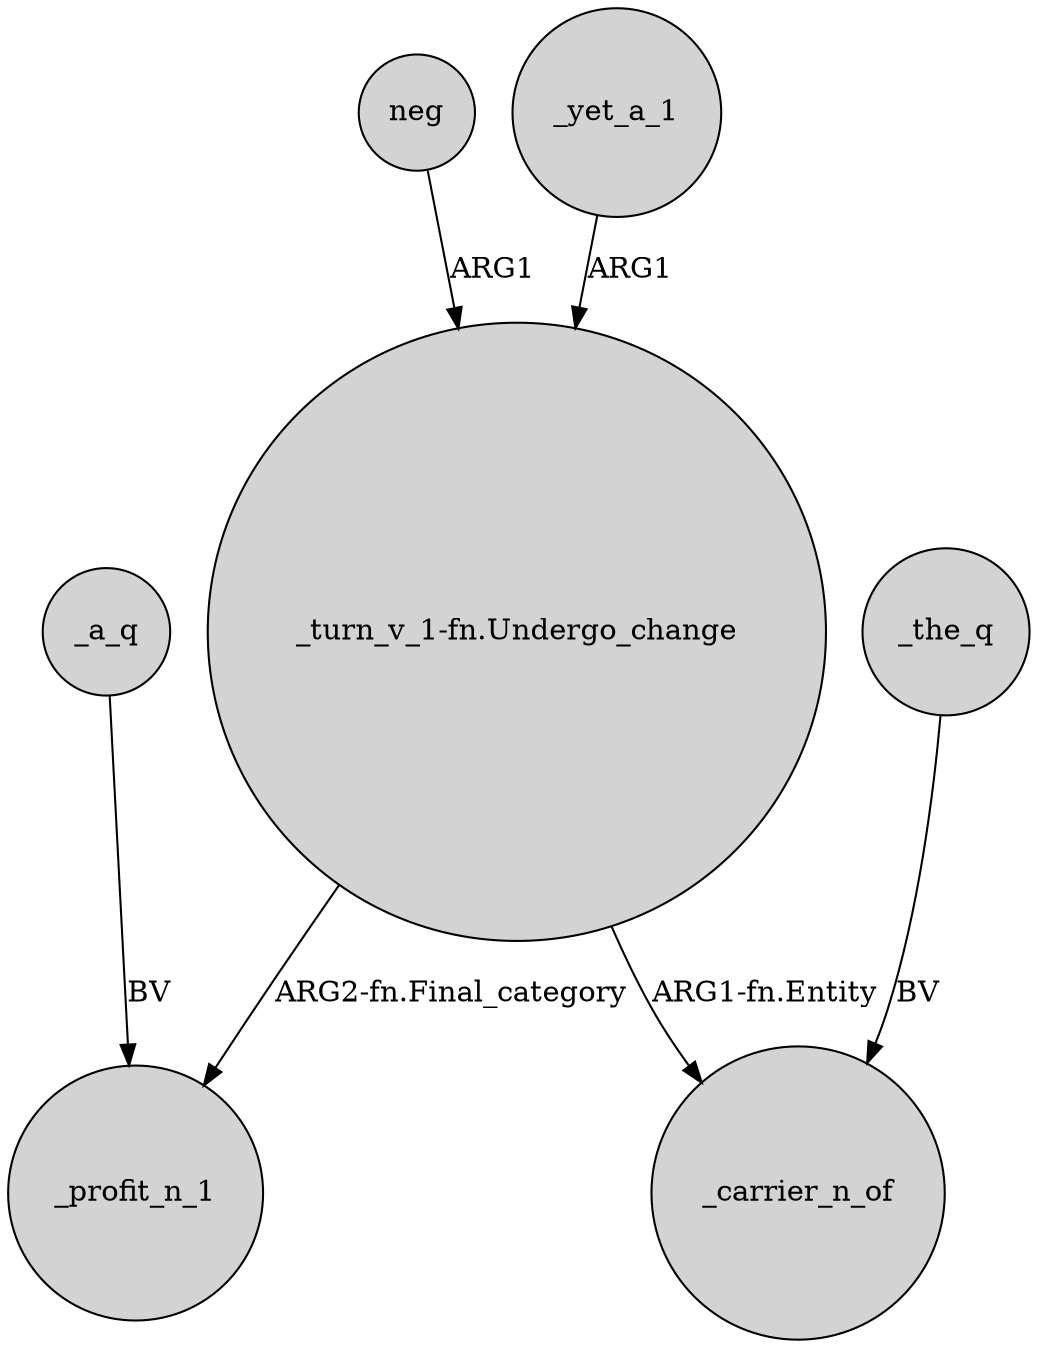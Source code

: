 digraph {
	node [shape=circle style=filled]
	neg -> "_turn_v_1-fn.Undergo_change" [label=ARG1]
	_a_q -> _profit_n_1 [label=BV]
	_the_q -> _carrier_n_of [label=BV]
	_yet_a_1 -> "_turn_v_1-fn.Undergo_change" [label=ARG1]
	"_turn_v_1-fn.Undergo_change" -> _profit_n_1 [label="ARG2-fn.Final_category"]
	"_turn_v_1-fn.Undergo_change" -> _carrier_n_of [label="ARG1-fn.Entity"]
}
